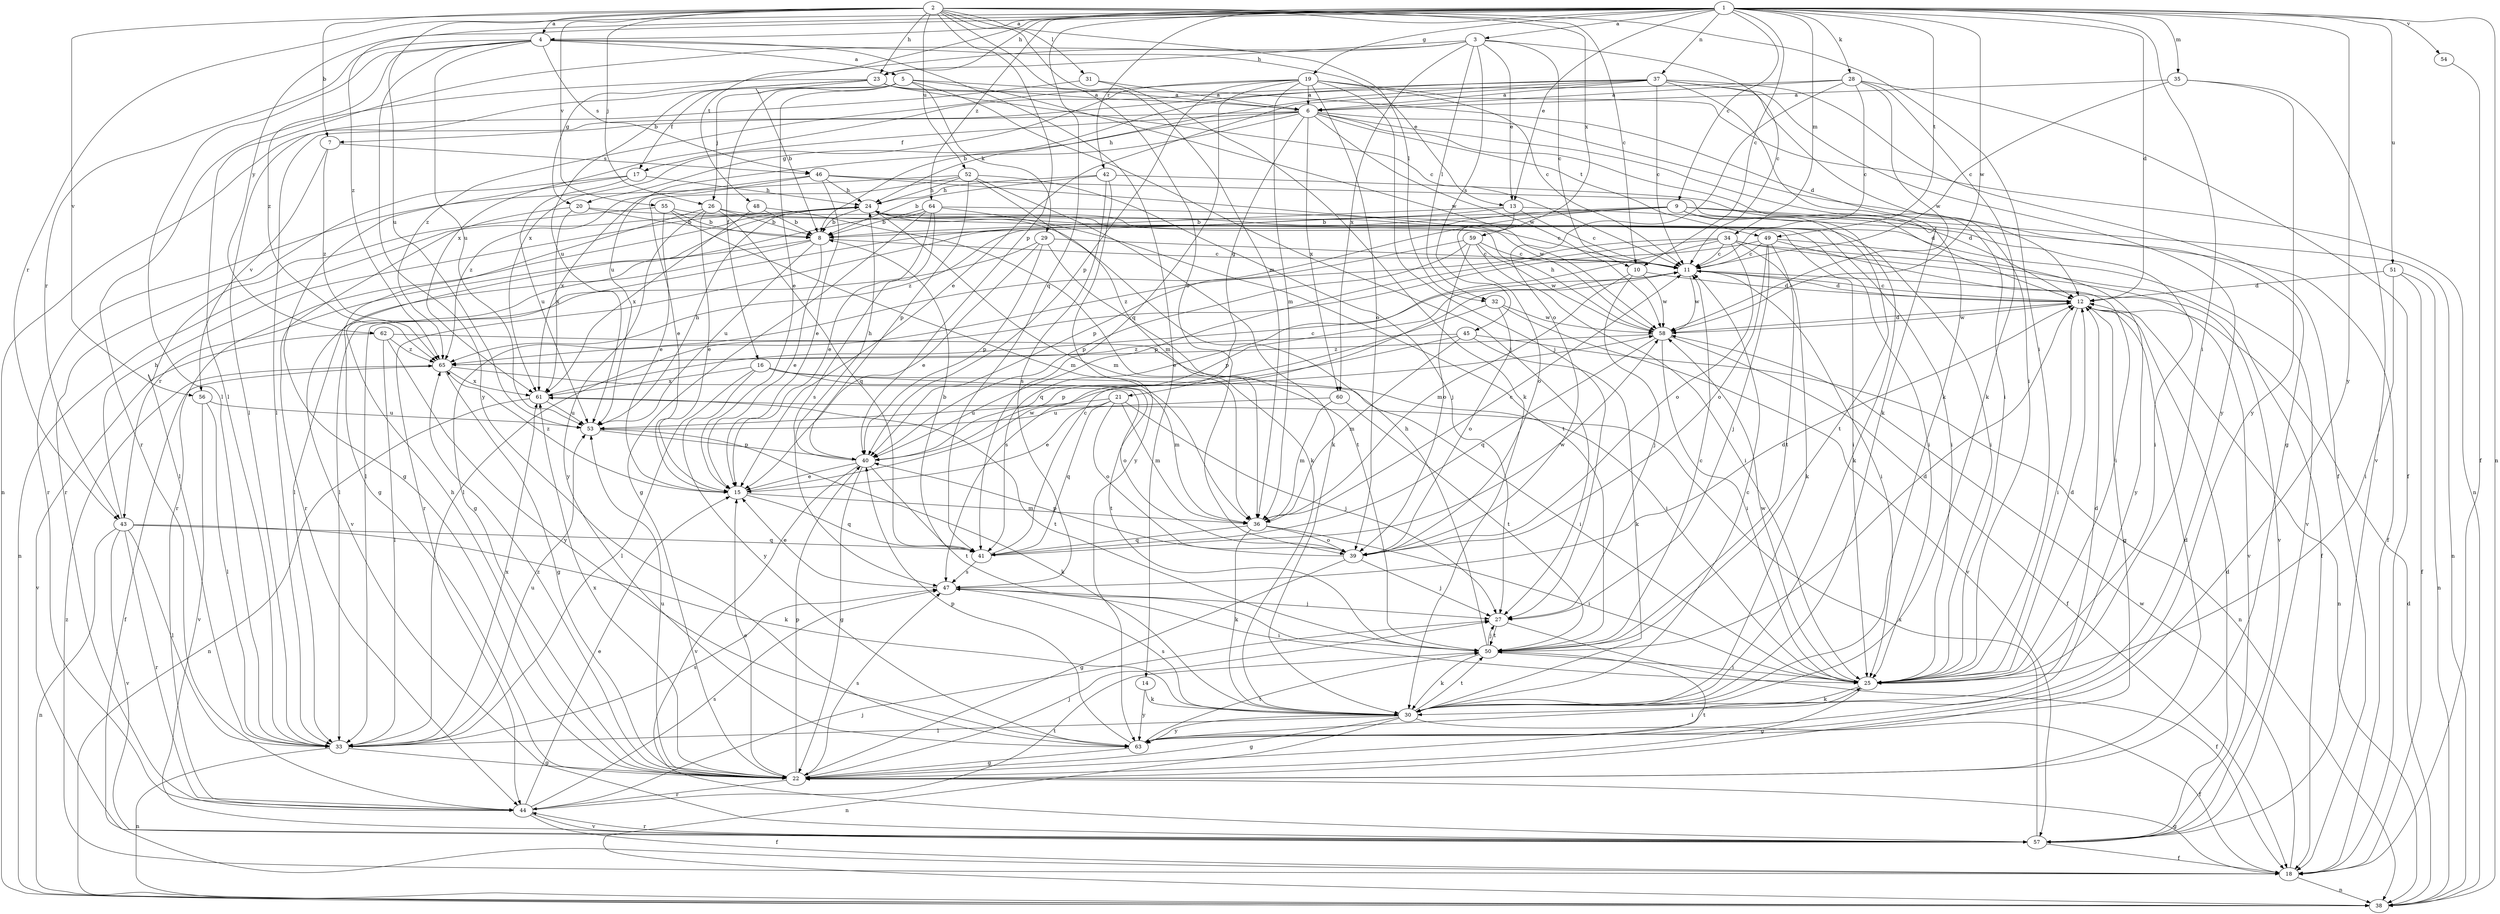 strict digraph  {
	1 -> 3 [label=a];
	1 -> 4 [label=a];
	2 -> 4 [label=a];
	4 -> 5 [label=a];
	5 -> 6 [label=a];
	19 -> 6 [label=a];
	23 -> 6 [label=a];
	28 -> 6 [label=a];
	31 -> 6 [label=a];
	35 -> 6 [label=a];
	37 -> 6 [label=a];
	2 -> 7 [label=b];
	6 -> 7 [label=b];
	9 -> 8 [label=b];
	13 -> 8 [label=b];
	20 -> 8 [label=b];
	23 -> 8 [label=b];
	24 -> 8 [label=b];
	26 -> 8 [label=b];
	37 -> 8 [label=b];
	41 -> 8 [label=b];
	42 -> 8 [label=b];
	48 -> 8 [label=b];
	55 -> 8 [label=b];
	64 -> 8 [label=b];
	1 -> 9 [label=c];
	1 -> 10 [label=c];
	2 -> 10 [label=c];
	3 -> 10 [label=c];
	3 -> 11 [label=c];
	8 -> 11 [label=c];
	12 -> 11 [label=c];
	13 -> 11 [label=c];
	19 -> 11 [label=c];
	23 -> 11 [label=c];
	24 -> 11 [label=c];
	28 -> 11 [label=c];
	29 -> 11 [label=c];
	30 -> 11 [label=c];
	34 -> 11 [label=c];
	35 -> 11 [label=c];
	36 -> 11 [label=c];
	37 -> 11 [label=c];
	41 -> 11 [label=c];
	49 -> 11 [label=c];
	50 -> 11 [label=c];
	59 -> 11 [label=c];
	61 -> 11 [label=c];
	1 -> 12 [label=d];
	10 -> 12 [label=d];
	11 -> 12 [label=d];
	22 -> 12 [label=d];
	23 -> 12 [label=d];
	25 -> 12 [label=d];
	30 -> 12 [label=d];
	38 -> 12 [label=d];
	42 -> 12 [label=d];
	46 -> 12 [label=d];
	47 -> 12 [label=d];
	50 -> 12 [label=d];
	51 -> 12 [label=d];
	57 -> 12 [label=d];
	58 -> 12 [label=d];
	1 -> 13 [label=e];
	3 -> 13 [label=e];
	4 -> 13 [label=e];
	4 -> 14 [label=e];
	5 -> 15 [label=e];
	8 -> 15 [label=e];
	21 -> 15 [label=e];
	22 -> 15 [label=e];
	26 -> 15 [label=e];
	29 -> 15 [label=e];
	37 -> 15 [label=e];
	40 -> 15 [label=e];
	44 -> 15 [label=e];
	46 -> 15 [label=e];
	47 -> 15 [label=e];
	52 -> 15 [label=e];
	55 -> 15 [label=e];
	64 -> 15 [label=e];
	5 -> 16 [label=f];
	5 -> 17 [label=f];
	6 -> 17 [label=f];
	9 -> 18 [label=f];
	27 -> 18 [label=f];
	28 -> 18 [label=f];
	30 -> 18 [label=f];
	34 -> 18 [label=f];
	37 -> 18 [label=f];
	44 -> 18 [label=f];
	51 -> 18 [label=f];
	54 -> 18 [label=f];
	57 -> 18 [label=f];
	58 -> 18 [label=f];
	65 -> 18 [label=f];
	1 -> 19 [label=g];
	3 -> 20 [label=g];
	6 -> 20 [label=g];
	6 -> 21 [label=g];
	6 -> 22 [label=g];
	12 -> 22 [label=g];
	17 -> 22 [label=g];
	18 -> 22 [label=g];
	25 -> 22 [label=g];
	26 -> 22 [label=g];
	30 -> 22 [label=g];
	33 -> 22 [label=g];
	39 -> 22 [label=g];
	40 -> 22 [label=g];
	59 -> 22 [label=g];
	63 -> 22 [label=g];
	64 -> 22 [label=g];
	65 -> 22 [label=g];
	1 -> 23 [label=h];
	2 -> 23 [label=h];
	3 -> 23 [label=h];
	17 -> 24 [label=h];
	22 -> 24 [label=h];
	37 -> 24 [label=h];
	40 -> 24 [label=h];
	42 -> 24 [label=h];
	43 -> 24 [label=h];
	46 -> 24 [label=h];
	50 -> 24 [label=h];
	52 -> 24 [label=h];
	53 -> 24 [label=h];
	58 -> 24 [label=h];
	1 -> 25 [label=i];
	2 -> 25 [label=i];
	6 -> 25 [label=i];
	11 -> 25 [label=i];
	12 -> 25 [label=i];
	13 -> 25 [label=i];
	16 -> 25 [label=i];
	24 -> 25 [label=i];
	26 -> 25 [label=i];
	36 -> 25 [label=i];
	37 -> 25 [label=i];
	47 -> 25 [label=i];
	49 -> 25 [label=i];
	50 -> 25 [label=i];
	51 -> 25 [label=i];
	55 -> 25 [label=i];
	58 -> 25 [label=i];
	59 -> 25 [label=i];
	62 -> 25 [label=i];
	63 -> 25 [label=i];
	64 -> 25 [label=i];
	2 -> 26 [label=j];
	5 -> 26 [label=j];
	5 -> 27 [label=j];
	10 -> 27 [label=j];
	19 -> 27 [label=j];
	21 -> 27 [label=j];
	22 -> 27 [label=j];
	39 -> 27 [label=j];
	44 -> 27 [label=j];
	47 -> 27 [label=j];
	49 -> 27 [label=j];
	50 -> 27 [label=j];
	52 -> 27 [label=j];
	1 -> 28 [label=k];
	5 -> 29 [label=k];
	6 -> 30 [label=k];
	9 -> 30 [label=k];
	14 -> 30 [label=k];
	25 -> 30 [label=k];
	28 -> 30 [label=k];
	31 -> 30 [label=k];
	34 -> 30 [label=k];
	36 -> 30 [label=k];
	37 -> 30 [label=k];
	43 -> 30 [label=k];
	45 -> 30 [label=k];
	48 -> 30 [label=k];
	50 -> 30 [label=k];
	52 -> 30 [label=k];
	53 -> 30 [label=k];
	2 -> 31 [label=l];
	2 -> 32 [label=l];
	3 -> 32 [label=l];
	3 -> 33 [label=l];
	4 -> 33 [label=l];
	8 -> 33 [label=l];
	13 -> 33 [label=l];
	16 -> 33 [label=l];
	23 -> 33 [label=l];
	28 -> 33 [label=l];
	29 -> 33 [label=l];
	30 -> 33 [label=l];
	43 -> 33 [label=l];
	49 -> 33 [label=l];
	55 -> 33 [label=l];
	56 -> 33 [label=l];
	62 -> 33 [label=l];
	1 -> 34 [label=m];
	1 -> 35 [label=m];
	2 -> 36 [label=m];
	10 -> 36 [label=m];
	15 -> 36 [label=m];
	16 -> 36 [label=m];
	19 -> 36 [label=m];
	21 -> 36 [label=m];
	24 -> 36 [label=m];
	45 -> 36 [label=m];
	52 -> 36 [label=m];
	55 -> 36 [label=m];
	60 -> 36 [label=m];
	1 -> 37 [label=n];
	1 -> 38 [label=n];
	9 -> 38 [label=n];
	12 -> 38 [label=n];
	18 -> 38 [label=n];
	19 -> 38 [label=n];
	24 -> 38 [label=n];
	30 -> 38 [label=n];
	31 -> 38 [label=n];
	33 -> 38 [label=n];
	43 -> 38 [label=n];
	45 -> 38 [label=n];
	51 -> 38 [label=n];
	61 -> 38 [label=n];
	2 -> 39 [label=o];
	13 -> 39 [label=o];
	19 -> 39 [label=o];
	21 -> 39 [label=o];
	28 -> 39 [label=o];
	32 -> 39 [label=o];
	34 -> 39 [label=o];
	36 -> 39 [label=o];
	49 -> 39 [label=o];
	59 -> 39 [label=o];
	65 -> 39 [label=o];
	2 -> 40 [label=p];
	9 -> 40 [label=p];
	11 -> 40 [label=p];
	19 -> 40 [label=p];
	22 -> 40 [label=p];
	29 -> 40 [label=p];
	34 -> 40 [label=p];
	39 -> 40 [label=p];
	45 -> 40 [label=p];
	52 -> 40 [label=p];
	53 -> 40 [label=p];
	59 -> 40 [label=p];
	63 -> 40 [label=p];
	1 -> 41 [label=q];
	15 -> 41 [label=q];
	19 -> 41 [label=q];
	21 -> 41 [label=q];
	26 -> 41 [label=q];
	34 -> 41 [label=q];
	36 -> 41 [label=q];
	43 -> 41 [label=q];
	58 -> 41 [label=q];
	1 -> 42 [label=r];
	1 -> 43 [label=r];
	4 -> 43 [label=r];
	8 -> 43 [label=r];
	9 -> 44 [label=r];
	17 -> 44 [label=r];
	20 -> 44 [label=r];
	22 -> 44 [label=r];
	23 -> 44 [label=r];
	24 -> 44 [label=r];
	43 -> 44 [label=r];
	52 -> 44 [label=r];
	57 -> 44 [label=r];
	3 -> 45 [label=s];
	4 -> 46 [label=s];
	7 -> 46 [label=s];
	22 -> 47 [label=s];
	30 -> 47 [label=s];
	32 -> 47 [label=s];
	33 -> 47 [label=s];
	41 -> 47 [label=s];
	42 -> 47 [label=s];
	44 -> 47 [label=s];
	64 -> 47 [label=s];
	1 -> 48 [label=t];
	1 -> 49 [label=t];
	6 -> 49 [label=t];
	9 -> 50 [label=t];
	16 -> 50 [label=t];
	22 -> 50 [label=t];
	27 -> 50 [label=t];
	29 -> 50 [label=t];
	30 -> 50 [label=t];
	40 -> 50 [label=t];
	44 -> 50 [label=t];
	49 -> 50 [label=t];
	60 -> 50 [label=t];
	61 -> 50 [label=t];
	63 -> 50 [label=t];
	64 -> 50 [label=t];
	1 -> 51 [label=u];
	2 -> 52 [label=u];
	2 -> 53 [label=u];
	4 -> 53 [label=u];
	6 -> 53 [label=u];
	8 -> 53 [label=u];
	17 -> 53 [label=u];
	21 -> 53 [label=u];
	22 -> 53 [label=u];
	23 -> 53 [label=u];
	33 -> 53 [label=u];
	56 -> 53 [label=u];
	60 -> 53 [label=u];
	61 -> 53 [label=u];
	1 -> 54 [label=v];
	2 -> 55 [label=v];
	2 -> 56 [label=v];
	7 -> 56 [label=v];
	11 -> 57 [label=v];
	20 -> 57 [label=v];
	32 -> 57 [label=v];
	34 -> 57 [label=v];
	35 -> 57 [label=v];
	40 -> 57 [label=v];
	43 -> 57 [label=v];
	44 -> 57 [label=v];
	56 -> 57 [label=v];
	62 -> 57 [label=v];
	64 -> 57 [label=v];
	1 -> 58 [label=w];
	5 -> 58 [label=w];
	6 -> 58 [label=w];
	10 -> 58 [label=w];
	11 -> 58 [label=w];
	12 -> 58 [label=w];
	15 -> 58 [label=w];
	18 -> 58 [label=w];
	25 -> 58 [label=w];
	28 -> 58 [label=w];
	32 -> 58 [label=w];
	41 -> 58 [label=w];
	46 -> 58 [label=w];
	59 -> 58 [label=w];
	2 -> 59 [label=x];
	3 -> 60 [label=x];
	6 -> 60 [label=x];
	16 -> 61 [label=x];
	19 -> 61 [label=x];
	20 -> 61 [label=x];
	22 -> 61 [label=x];
	33 -> 61 [label=x];
	37 -> 61 [label=x];
	46 -> 61 [label=x];
	48 -> 61 [label=x];
	57 -> 61 [label=x];
	65 -> 61 [label=x];
	1 -> 62 [label=y];
	1 -> 63 [label=y];
	4 -> 63 [label=y];
	14 -> 63 [label=y];
	16 -> 63 [label=y];
	26 -> 63 [label=y];
	30 -> 63 [label=y];
	35 -> 63 [label=y];
	37 -> 63 [label=y];
	42 -> 63 [label=y];
	49 -> 63 [label=y];
	62 -> 63 [label=y];
	1 -> 64 [label=z];
	1 -> 65 [label=z];
	4 -> 65 [label=z];
	7 -> 65 [label=z];
	9 -> 65 [label=z];
	15 -> 65 [label=z];
	18 -> 65 [label=z];
	19 -> 65 [label=z];
	22 -> 65 [label=z];
	34 -> 65 [label=z];
	45 -> 65 [label=z];
	46 -> 65 [label=z];
	58 -> 65 [label=z];
	62 -> 65 [label=z];
}

